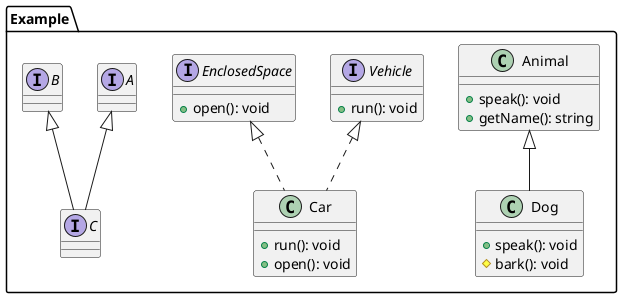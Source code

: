 @startuml
class Example.Animal {
    +speak(): void
    +getName(): string
}
class Example.Dog {
    +speak(): void
    #bark(): void
}
Example.Animal <|-- Example.Dog
interface Example.Vehicle {
    +run(): void
}
interface Example.EnclosedSpace {
    +open(): void
}
class Example.Car {
    +run(): void
    +open(): void
}
Example.Vehicle <|.. Example.Car
Example.EnclosedSpace <|.. Example.Car
interface Example.A {
}
interface Example.B {
}
interface Example.C {
}
Example.A <|-- Example.C
Example.B <|-- Example.C
@enduml